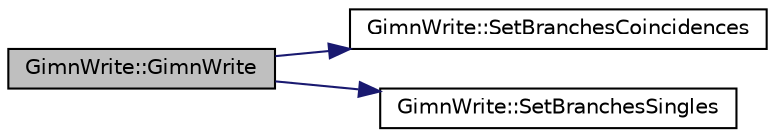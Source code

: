 digraph "GimnWrite::GimnWrite"
{
 // LATEX_PDF_SIZE
  edge [fontname="Helvetica",fontsize="10",labelfontname="Helvetica",labelfontsize="10"];
  node [fontname="Helvetica",fontsize="10",shape=record];
  rankdir="LR";
  Node1 [label="GimnWrite::GimnWrite",height=0.2,width=0.4,color="black", fillcolor="grey75", style="filled", fontcolor="black",tooltip=" "];
  Node1 -> Node2 [color="midnightblue",fontsize="10",style="solid",fontname="Helvetica"];
  Node2 [label="GimnWrite::SetBranchesCoincidences",height=0.2,width=0.4,color="black", fillcolor="white", style="filled",URL="$classGimnWrite.html#aa9b2313a6561059021961b01277a8bd2",tooltip="Ajusta as referencias internas para cada folha da arvore de coincidencias."];
  Node1 -> Node3 [color="midnightblue",fontsize="10",style="solid",fontname="Helvetica"];
  Node3 [label="GimnWrite::SetBranchesSingles",height=0.2,width=0.4,color="black", fillcolor="white", style="filled",URL="$classGimnWrite.html#a80c272887bcc55908b9ebaf7fc55cc2b",tooltip="Ajusta as folhas da arvore de singles."];
}
